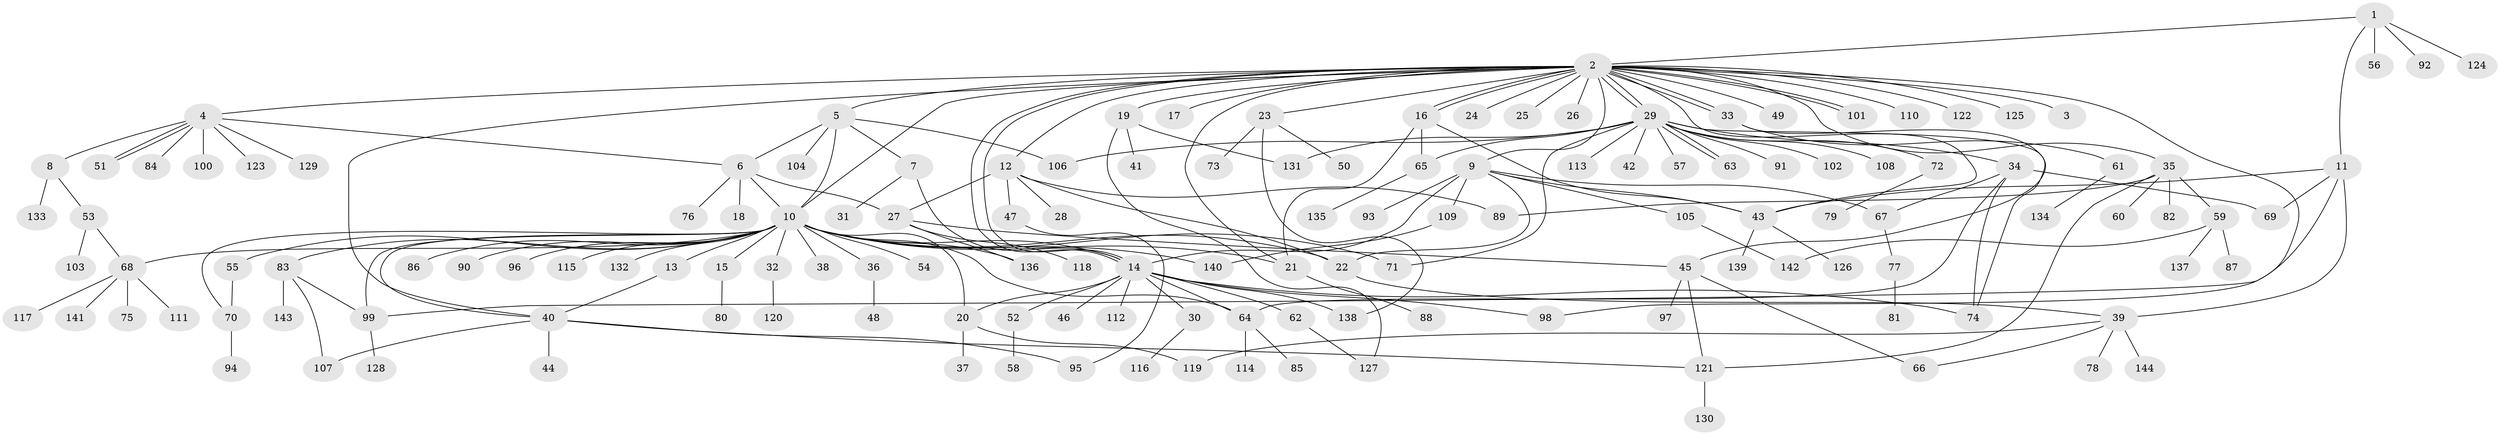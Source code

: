 // coarse degree distribution, {8: 0.008849557522123894, 29: 0.017699115044247787, 1: 0.5486725663716814, 7: 0.017699115044247787, 5: 0.017699115044247787, 2: 0.21238938053097345, 4: 0.061946902654867256, 11: 0.008849557522123894, 6: 0.05309734513274336, 14: 0.008849557522123894, 3: 0.035398230088495575, 19: 0.008849557522123894}
// Generated by graph-tools (version 1.1) at 2025/23/03/03/25 07:23:50]
// undirected, 144 vertices, 196 edges
graph export_dot {
graph [start="1"]
  node [color=gray90,style=filled];
  1;
  2;
  3;
  4;
  5;
  6;
  7;
  8;
  9;
  10;
  11;
  12;
  13;
  14;
  15;
  16;
  17;
  18;
  19;
  20;
  21;
  22;
  23;
  24;
  25;
  26;
  27;
  28;
  29;
  30;
  31;
  32;
  33;
  34;
  35;
  36;
  37;
  38;
  39;
  40;
  41;
  42;
  43;
  44;
  45;
  46;
  47;
  48;
  49;
  50;
  51;
  52;
  53;
  54;
  55;
  56;
  57;
  58;
  59;
  60;
  61;
  62;
  63;
  64;
  65;
  66;
  67;
  68;
  69;
  70;
  71;
  72;
  73;
  74;
  75;
  76;
  77;
  78;
  79;
  80;
  81;
  82;
  83;
  84;
  85;
  86;
  87;
  88;
  89;
  90;
  91;
  92;
  93;
  94;
  95;
  96;
  97;
  98;
  99;
  100;
  101;
  102;
  103;
  104;
  105;
  106;
  107;
  108;
  109;
  110;
  111;
  112;
  113;
  114;
  115;
  116;
  117;
  118;
  119;
  120;
  121;
  122;
  123;
  124;
  125;
  126;
  127;
  128;
  129;
  130;
  131;
  132;
  133;
  134;
  135;
  136;
  137;
  138;
  139;
  140;
  141;
  142;
  143;
  144;
  1 -- 2;
  1 -- 11;
  1 -- 56;
  1 -- 92;
  1 -- 124;
  2 -- 3;
  2 -- 4;
  2 -- 5;
  2 -- 9;
  2 -- 10;
  2 -- 12;
  2 -- 14;
  2 -- 14;
  2 -- 16;
  2 -- 16;
  2 -- 17;
  2 -- 19;
  2 -- 21;
  2 -- 23;
  2 -- 24;
  2 -- 25;
  2 -- 26;
  2 -- 29;
  2 -- 29;
  2 -- 33;
  2 -- 33;
  2 -- 35;
  2 -- 40;
  2 -- 43;
  2 -- 49;
  2 -- 98;
  2 -- 101;
  2 -- 101;
  2 -- 110;
  2 -- 122;
  2 -- 125;
  4 -- 6;
  4 -- 8;
  4 -- 51;
  4 -- 51;
  4 -- 84;
  4 -- 100;
  4 -- 123;
  4 -- 129;
  5 -- 6;
  5 -- 7;
  5 -- 10;
  5 -- 104;
  5 -- 106;
  6 -- 10;
  6 -- 18;
  6 -- 27;
  6 -- 76;
  7 -- 14;
  7 -- 31;
  8 -- 53;
  8 -- 133;
  9 -- 14;
  9 -- 22;
  9 -- 43;
  9 -- 67;
  9 -- 93;
  9 -- 105;
  9 -- 109;
  10 -- 13;
  10 -- 14;
  10 -- 15;
  10 -- 20;
  10 -- 21;
  10 -- 22;
  10 -- 32;
  10 -- 36;
  10 -- 38;
  10 -- 40;
  10 -- 54;
  10 -- 55;
  10 -- 64;
  10 -- 68;
  10 -- 70;
  10 -- 71;
  10 -- 83;
  10 -- 86;
  10 -- 90;
  10 -- 96;
  10 -- 99;
  10 -- 115;
  10 -- 132;
  10 -- 136;
  10 -- 140;
  11 -- 39;
  11 -- 43;
  11 -- 69;
  11 -- 99;
  12 -- 22;
  12 -- 27;
  12 -- 28;
  12 -- 47;
  12 -- 89;
  13 -- 40;
  14 -- 20;
  14 -- 30;
  14 -- 46;
  14 -- 52;
  14 -- 62;
  14 -- 64;
  14 -- 74;
  14 -- 98;
  14 -- 112;
  14 -- 138;
  15 -- 80;
  16 -- 21;
  16 -- 43;
  16 -- 65;
  19 -- 41;
  19 -- 127;
  19 -- 131;
  20 -- 37;
  20 -- 119;
  21 -- 88;
  22 -- 39;
  23 -- 50;
  23 -- 73;
  23 -- 138;
  27 -- 45;
  27 -- 118;
  27 -- 136;
  29 -- 34;
  29 -- 42;
  29 -- 57;
  29 -- 63;
  29 -- 63;
  29 -- 65;
  29 -- 71;
  29 -- 72;
  29 -- 74;
  29 -- 91;
  29 -- 102;
  29 -- 106;
  29 -- 108;
  29 -- 113;
  29 -- 131;
  30 -- 116;
  32 -- 120;
  33 -- 45;
  33 -- 61;
  34 -- 64;
  34 -- 67;
  34 -- 69;
  34 -- 74;
  35 -- 59;
  35 -- 60;
  35 -- 82;
  35 -- 89;
  35 -- 121;
  36 -- 48;
  39 -- 66;
  39 -- 78;
  39 -- 119;
  39 -- 144;
  40 -- 44;
  40 -- 95;
  40 -- 107;
  40 -- 121;
  43 -- 126;
  43 -- 139;
  45 -- 66;
  45 -- 97;
  45 -- 121;
  47 -- 95;
  52 -- 58;
  53 -- 68;
  53 -- 103;
  55 -- 70;
  59 -- 87;
  59 -- 137;
  59 -- 142;
  61 -- 134;
  62 -- 127;
  64 -- 85;
  64 -- 114;
  65 -- 135;
  67 -- 77;
  68 -- 75;
  68 -- 111;
  68 -- 117;
  68 -- 141;
  70 -- 94;
  72 -- 79;
  77 -- 81;
  83 -- 99;
  83 -- 107;
  83 -- 143;
  99 -- 128;
  105 -- 142;
  109 -- 140;
  121 -- 130;
}
